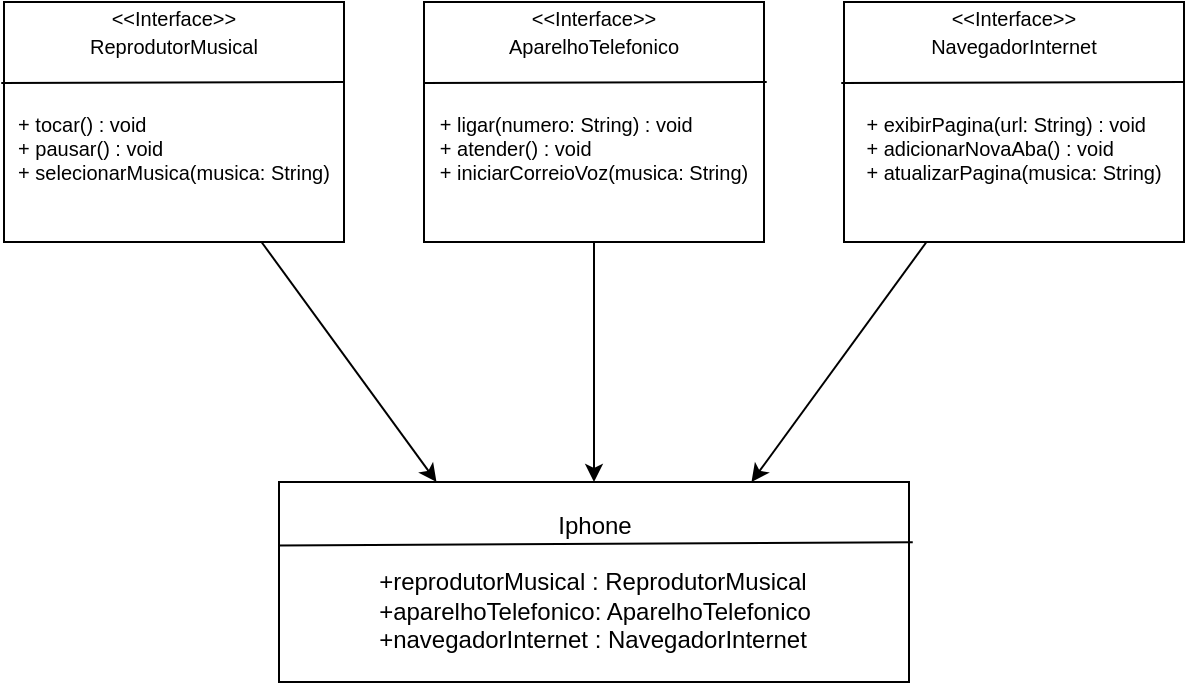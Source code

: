 <mxfile>
    <diagram id="P8h9pr2c7ljLoOqbwqw8" name="Página-1">
        <mxGraphModel dx="857" dy="649" grid="1" gridSize="10" guides="1" tooltips="1" connect="1" arrows="1" fold="1" page="1" pageScale="1" pageWidth="827" pageHeight="1169" math="0" shadow="0">
            <root>
                <mxCell id="0"/>
                <mxCell id="1" parent="0"/>
                <mxCell id="7" style="edgeStyle=none;html=1;entryX=0.25;entryY=0;entryDx=0;entryDy=0;" edge="1" parent="1" source="2" target="5">
                    <mxGeometry relative="1" as="geometry"/>
                </mxCell>
                <mxCell id="2" value="&lt;font style=&quot;&quot;&gt;&lt;font style=&quot;font-size: 10px;&quot;&gt;&amp;lt;&amp;lt;Interface&amp;gt;&amp;gt;&lt;br&gt;ReprodutorMusical&lt;/font&gt;&lt;br&gt;&lt;br&gt;&lt;div style=&quot;font-size: 10px; text-align: left;&quot;&gt;&lt;span style=&quot;background-color: initial;&quot;&gt;&lt;br&gt;&lt;/span&gt;&lt;/div&gt;&lt;div style=&quot;font-size: 10px; text-align: left;&quot;&gt;&lt;span style=&quot;background-color: initial;&quot;&gt;+ tocar() : void&lt;/span&gt;&lt;/div&gt;&lt;div style=&quot;font-size: 10px; text-align: left;&quot;&gt;&lt;span style=&quot;background-color: initial;&quot;&gt;+ pausar() : void&lt;/span&gt;&lt;/div&gt;&lt;div style=&quot;font-size: 10px; text-align: left;&quot;&gt;&lt;span style=&quot;background-color: initial;&quot;&gt;+ selecionarMusica(musica: String)&lt;/span&gt;&lt;/div&gt;&lt;div style=&quot;text-align: left;&quot;&gt;&lt;span style=&quot;font-size: 10px;&quot;&gt;&lt;br&gt;&lt;/span&gt;&lt;/div&gt;&lt;div style=&quot;text-align: left;&quot;&gt;&lt;span style=&quot;font-size: 10px;&quot;&gt;&lt;br&gt;&lt;/span&gt;&lt;/div&gt;&lt;/font&gt;" style="rounded=0;whiteSpace=wrap;html=1;" vertex="1" parent="1">
                    <mxGeometry x="150" y="50" width="170" height="120" as="geometry"/>
                </mxCell>
                <mxCell id="5" value="Iphone&lt;br&gt;&lt;br&gt;&lt;div style=&quot;text-align: left;&quot;&gt;&lt;span style=&quot;background-color: initial;&quot;&gt;+reprodutorMusical : &lt;/span&gt;&lt;span style=&quot;background-color: initial;&quot;&gt;ReprodutorMusical&lt;/span&gt;&lt;/div&gt;&lt;div style=&quot;text-align: left;&quot;&gt;&lt;span style=&quot;background-color: initial;&quot;&gt;+aparelhoTelefonico: &lt;/span&gt;&lt;span style=&quot;background-color: initial;&quot;&gt;AparelhoTelefonico&lt;/span&gt;&lt;/div&gt;&lt;div style=&quot;text-align: left;&quot;&gt;&lt;span style=&quot;background-color: initial;&quot;&gt;+navegadorInternet : &lt;/span&gt;&lt;span style=&quot;background-color: initial;&quot;&gt;NavegadorInternet&lt;/span&gt;&lt;/div&gt;" style="rounded=0;whiteSpace=wrap;html=1;" vertex="1" parent="1">
                    <mxGeometry x="287.5" y="290" width="315" height="100" as="geometry"/>
                </mxCell>
                <mxCell id="18" style="edgeStyle=none;html=1;exitX=0.5;exitY=1;exitDx=0;exitDy=0;entryX=0.5;entryY=0;entryDx=0;entryDy=0;fontSize=10;" edge="1" parent="1" source="16" target="5">
                    <mxGeometry relative="1" as="geometry"/>
                </mxCell>
                <mxCell id="16" value="&lt;font style=&quot;&quot;&gt;&lt;font style=&quot;font-size: 10px;&quot;&gt;&amp;lt;&amp;lt;Interface&amp;gt;&amp;gt;&lt;br&gt;AparelhoTelefonico&lt;/font&gt;&lt;br&gt;&lt;br&gt;&lt;div style=&quot;font-size: 10px; text-align: left;&quot;&gt;&lt;span style=&quot;background-color: initial;&quot;&gt;&lt;br&gt;&lt;/span&gt;&lt;/div&gt;&lt;div style=&quot;font-size: 10px; text-align: left;&quot;&gt;&lt;span style=&quot;background-color: initial;&quot;&gt;+ ligar(numero: String) : void&lt;/span&gt;&lt;/div&gt;&lt;div style=&quot;font-size: 10px; text-align: left;&quot;&gt;&lt;span style=&quot;background-color: initial;&quot;&gt;+ atender() : void&lt;/span&gt;&lt;/div&gt;&lt;div style=&quot;font-size: 10px; text-align: left;&quot;&gt;&lt;span style=&quot;background-color: initial;&quot;&gt;+ iniciarCorreioVoz(musica: String)&lt;/span&gt;&lt;/div&gt;&lt;div style=&quot;text-align: left;&quot;&gt;&lt;span style=&quot;font-size: 10px;&quot;&gt;&lt;br&gt;&lt;/span&gt;&lt;/div&gt;&lt;div style=&quot;text-align: left;&quot;&gt;&lt;span style=&quot;font-size: 10px;&quot;&gt;&lt;br&gt;&lt;/span&gt;&lt;/div&gt;&lt;/font&gt;" style="rounded=0;whiteSpace=wrap;html=1;" vertex="1" parent="1">
                    <mxGeometry x="360" y="50" width="170" height="120" as="geometry"/>
                </mxCell>
                <mxCell id="19" style="edgeStyle=none;html=1;entryX=0.75;entryY=0;entryDx=0;entryDy=0;fontSize=10;" edge="1" parent="1" source="17" target="5">
                    <mxGeometry relative="1" as="geometry"/>
                </mxCell>
                <mxCell id="17" value="&lt;font style=&quot;&quot;&gt;&lt;font style=&quot;font-size: 10px;&quot;&gt;&amp;lt;&amp;lt;Interface&amp;gt;&amp;gt;&lt;br&gt;NavegadorInternet&lt;/font&gt;&lt;br&gt;&lt;br&gt;&lt;div style=&quot;font-size: 10px; text-align: left;&quot;&gt;&lt;span style=&quot;background-color: initial;&quot;&gt;&lt;br&gt;&lt;/span&gt;&lt;/div&gt;&lt;div style=&quot;font-size: 10px; text-align: left;&quot;&gt;&lt;span style=&quot;background-color: initial;&quot;&gt;+ exibirPagina(url: String) : void&lt;/span&gt;&lt;/div&gt;&lt;div style=&quot;font-size: 10px; text-align: left;&quot;&gt;&lt;span style=&quot;background-color: initial;&quot;&gt;+ adicionarNovaAba() : void&lt;/span&gt;&lt;/div&gt;&lt;div style=&quot;font-size: 10px; text-align: left;&quot;&gt;&lt;span style=&quot;background-color: initial;&quot;&gt;+ atualizarPagina(musica: String)&lt;/span&gt;&lt;/div&gt;&lt;div style=&quot;text-align: left;&quot;&gt;&lt;span style=&quot;font-size: 10px;&quot;&gt;&lt;br&gt;&lt;/span&gt;&lt;/div&gt;&lt;div style=&quot;text-align: left;&quot;&gt;&lt;span style=&quot;font-size: 10px;&quot;&gt;&lt;br&gt;&lt;/span&gt;&lt;/div&gt;&lt;/font&gt;" style="rounded=0;whiteSpace=wrap;html=1;" vertex="1" parent="1">
                    <mxGeometry x="570" y="50" width="170" height="120" as="geometry"/>
                </mxCell>
                <mxCell id="20" value="" style="endArrow=none;html=1;exitX=-0.003;exitY=0.282;exitDx=0;exitDy=0;exitPerimeter=0;entryX=1.005;entryY=0.278;entryDx=0;entryDy=0;entryPerimeter=0;" edge="1" parent="1">
                    <mxGeometry width="50" height="50" relative="1" as="geometry">
                        <mxPoint x="360.0" y="90.48" as="sourcePoint"/>
                        <mxPoint x="531.36" y="90.0" as="targetPoint"/>
                    </mxGeometry>
                </mxCell>
                <mxCell id="21" value="" style="endArrow=none;html=1;exitX=-0.003;exitY=0.282;exitDx=0;exitDy=0;exitPerimeter=0;entryX=1.005;entryY=0.278;entryDx=0;entryDy=0;entryPerimeter=0;" edge="1" parent="1">
                    <mxGeometry width="50" height="50" relative="1" as="geometry">
                        <mxPoint x="568.64" y="90.48" as="sourcePoint"/>
                        <mxPoint x="740.0" y="90" as="targetPoint"/>
                    </mxGeometry>
                </mxCell>
                <mxCell id="22" value="" style="endArrow=none;html=1;exitX=-0.003;exitY=0.282;exitDx=0;exitDy=0;exitPerimeter=0;entryX=1.005;entryY=0.278;entryDx=0;entryDy=0;entryPerimeter=0;" edge="1" parent="1">
                    <mxGeometry width="50" height="50" relative="1" as="geometry">
                        <mxPoint x="148.64" y="90.48" as="sourcePoint"/>
                        <mxPoint x="320" y="90.0" as="targetPoint"/>
                    </mxGeometry>
                </mxCell>
                <mxCell id="23" value="" style="endArrow=none;html=1;exitX=-0.001;exitY=0.318;exitDx=0;exitDy=0;exitPerimeter=0;entryX=1.006;entryY=0.301;entryDx=0;entryDy=0;entryPerimeter=0;" edge="1" parent="1" source="5" target="5">
                    <mxGeometry width="50" height="50" relative="1" as="geometry">
                        <mxPoint x="385" y="320.48" as="sourcePoint"/>
                        <mxPoint x="500" y="320" as="targetPoint"/>
                    </mxGeometry>
                </mxCell>
            </root>
        </mxGraphModel>
    </diagram>
</mxfile>